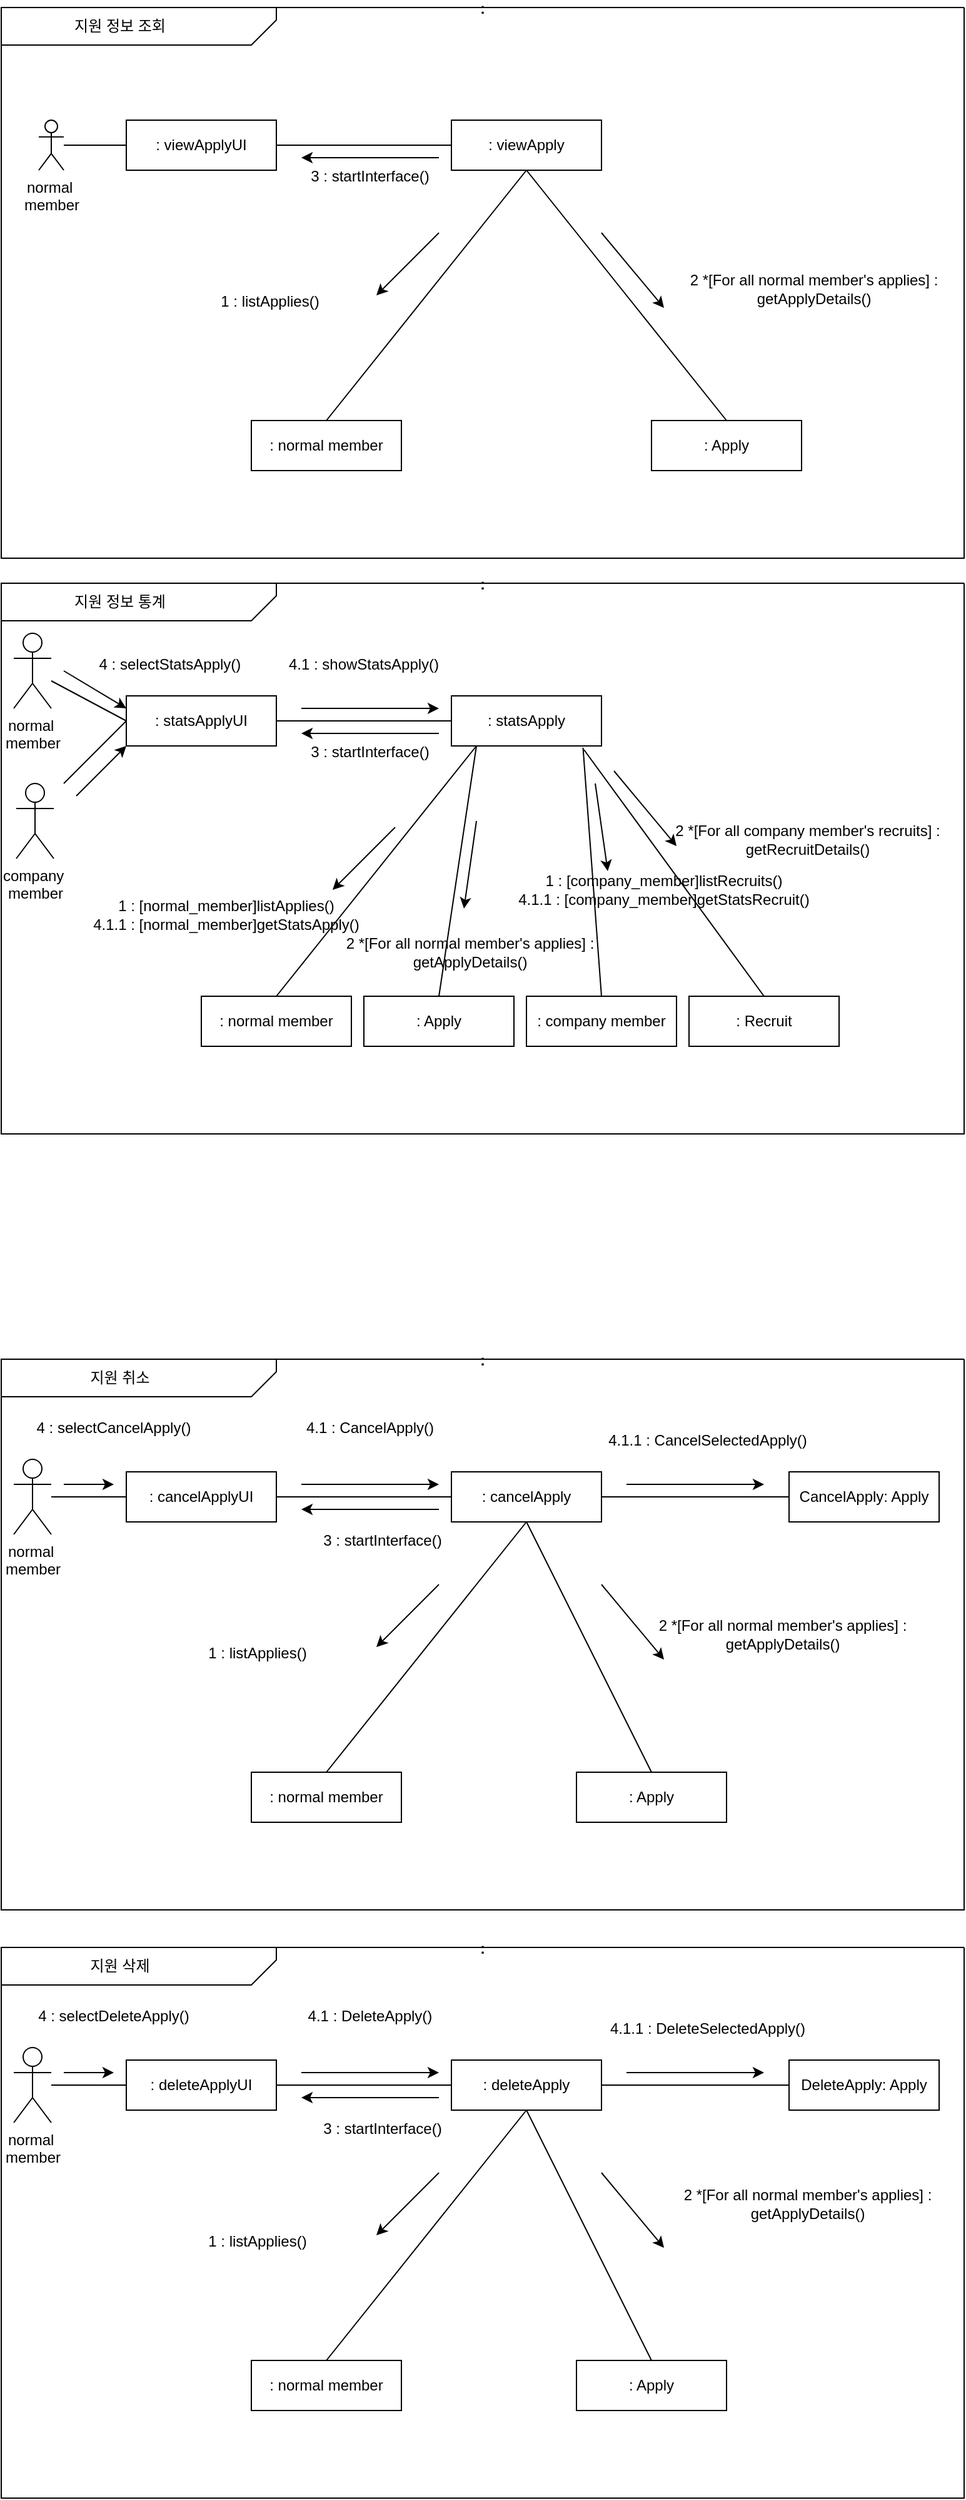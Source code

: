 <mxfile version="21.2.9" type="device">
  <diagram name="Page-1" id="UMQkBE6krPrK43pvELT0">
    <mxGraphModel dx="1290" dy="549" grid="1" gridSize="10" guides="1" tooltips="1" connect="1" arrows="1" fold="1" page="1" pageScale="1" pageWidth="850" pageHeight="1100" math="0" shadow="0">
      <root>
        <mxCell id="0" />
        <mxCell id="1" parent="0" />
        <mxCell id="MRpyA0HjAfCM7oRFYHJ--1" value=":" style="swimlane;startSize=0;" parent="1" vertex="1">
          <mxGeometry x="40" y="40" width="770" height="440" as="geometry" />
        </mxCell>
        <mxCell id="MRpyA0HjAfCM7oRFYHJ--2" value="" style="verticalLabelPosition=bottom;verticalAlign=top;html=1;shape=card;whiteSpace=wrap;size=20;arcSize=12;rotation=-180;" parent="MRpyA0HjAfCM7oRFYHJ--1" vertex="1">
          <mxGeometry width="220" height="30" as="geometry" />
        </mxCell>
        <mxCell id="MRpyA0HjAfCM7oRFYHJ--3" value="지원 정보 조회" style="text;html=1;strokeColor=none;fillColor=none;align=center;verticalAlign=middle;whiteSpace=wrap;rounded=0;" parent="MRpyA0HjAfCM7oRFYHJ--1" vertex="1">
          <mxGeometry width="190" height="30" as="geometry" />
        </mxCell>
        <mxCell id="MRpyA0HjAfCM7oRFYHJ--4" value=": normal member" style="rounded=0;whiteSpace=wrap;html=1;" parent="MRpyA0HjAfCM7oRFYHJ--1" vertex="1">
          <mxGeometry x="200" y="330" width="120" height="40" as="geometry" />
        </mxCell>
        <mxCell id="MRpyA0HjAfCM7oRFYHJ--5" value=": viewApplyUI" style="rounded=0;whiteSpace=wrap;html=1;" parent="MRpyA0HjAfCM7oRFYHJ--1" vertex="1">
          <mxGeometry x="100" y="90" width="120" height="40" as="geometry" />
        </mxCell>
        <mxCell id="MRpyA0HjAfCM7oRFYHJ--6" value=": viewApply" style="rounded=0;whiteSpace=wrap;html=1;" parent="MRpyA0HjAfCM7oRFYHJ--1" vertex="1">
          <mxGeometry x="360" y="90" width="120" height="40" as="geometry" />
        </mxCell>
        <mxCell id="MRpyA0HjAfCM7oRFYHJ--7" value=": Apply" style="rounded=0;whiteSpace=wrap;html=1;" parent="MRpyA0HjAfCM7oRFYHJ--1" vertex="1">
          <mxGeometry x="520" y="330" width="120" height="40" as="geometry" />
        </mxCell>
        <mxCell id="MRpyA0HjAfCM7oRFYHJ--9" value="" style="endArrow=none;html=1;rounded=0;entryX=0;entryY=0.5;entryDx=0;entryDy=0;exitX=1;exitY=0.5;exitDx=0;exitDy=0;" parent="MRpyA0HjAfCM7oRFYHJ--1" source="MRpyA0HjAfCM7oRFYHJ--5" target="MRpyA0HjAfCM7oRFYHJ--6" edge="1">
          <mxGeometry width="50" height="50" relative="1" as="geometry">
            <mxPoint x="220" y="110" as="sourcePoint" />
            <mxPoint x="270" y="60" as="targetPoint" />
          </mxGeometry>
        </mxCell>
        <mxCell id="MRpyA0HjAfCM7oRFYHJ--10" value="" style="endArrow=none;html=1;rounded=0;exitX=0.5;exitY=0;exitDx=0;exitDy=0;entryX=0.5;entryY=1;entryDx=0;entryDy=0;" parent="MRpyA0HjAfCM7oRFYHJ--1" source="MRpyA0HjAfCM7oRFYHJ--4" target="MRpyA0HjAfCM7oRFYHJ--6" edge="1">
          <mxGeometry width="50" height="50" relative="1" as="geometry">
            <mxPoint x="370" y="180" as="sourcePoint" />
            <mxPoint x="420" y="130" as="targetPoint" />
          </mxGeometry>
        </mxCell>
        <mxCell id="MRpyA0HjAfCM7oRFYHJ--11" value="" style="endArrow=none;html=1;rounded=0;entryX=0.5;entryY=1;entryDx=0;entryDy=0;exitX=0.5;exitY=0;exitDx=0;exitDy=0;" parent="MRpyA0HjAfCM7oRFYHJ--1" source="MRpyA0HjAfCM7oRFYHJ--7" target="MRpyA0HjAfCM7oRFYHJ--6" edge="1">
          <mxGeometry width="50" height="50" relative="1" as="geometry">
            <mxPoint x="510" y="270" as="sourcePoint" />
            <mxPoint x="560" y="220" as="targetPoint" />
          </mxGeometry>
        </mxCell>
        <mxCell id="MRpyA0HjAfCM7oRFYHJ--16" value="" style="endArrow=classic;html=1;rounded=0;" parent="MRpyA0HjAfCM7oRFYHJ--1" edge="1">
          <mxGeometry width="50" height="50" relative="1" as="geometry">
            <mxPoint x="350" y="180" as="sourcePoint" />
            <mxPoint x="300" y="230" as="targetPoint" />
          </mxGeometry>
        </mxCell>
        <mxCell id="MRpyA0HjAfCM7oRFYHJ--17" value="1 : listApplies()" style="text;html=1;strokeColor=none;fillColor=none;align=center;verticalAlign=middle;whiteSpace=wrap;rounded=0;" parent="MRpyA0HjAfCM7oRFYHJ--1" vertex="1">
          <mxGeometry x="140" y="220" width="150" height="30" as="geometry" />
        </mxCell>
        <mxCell id="MRpyA0HjAfCM7oRFYHJ--19" value="" style="endArrow=classic;html=1;rounded=0;" parent="MRpyA0HjAfCM7oRFYHJ--1" edge="1">
          <mxGeometry width="50" height="50" relative="1" as="geometry">
            <mxPoint x="335" y="120" as="sourcePoint" />
            <mxPoint x="240" y="120" as="targetPoint" />
            <Array as="points">
              <mxPoint x="350" y="120" />
            </Array>
          </mxGeometry>
        </mxCell>
        <mxCell id="MRpyA0HjAfCM7oRFYHJ--20" value="3 : startInterface()" style="text;html=1;strokeColor=none;fillColor=none;align=center;verticalAlign=middle;whiteSpace=wrap;rounded=0;" parent="MRpyA0HjAfCM7oRFYHJ--1" vertex="1">
          <mxGeometry x="230" y="120" width="130" height="30" as="geometry" />
        </mxCell>
        <mxCell id="MRpyA0HjAfCM7oRFYHJ--23" value="2 *[For all normal member&#39;s applies] :&lt;br&gt;getApplyDetails()" style="text;html=1;strokeColor=none;fillColor=none;align=center;verticalAlign=middle;whiteSpace=wrap;rounded=0;" parent="MRpyA0HjAfCM7oRFYHJ--1" vertex="1">
          <mxGeometry x="540" y="210" width="220" height="30" as="geometry" />
        </mxCell>
        <mxCell id="MRpyA0HjAfCM7oRFYHJ--25" value="" style="endArrow=classic;html=1;rounded=0;" parent="MRpyA0HjAfCM7oRFYHJ--1" edge="1">
          <mxGeometry width="50" height="50" relative="1" as="geometry">
            <mxPoint x="480" y="180" as="sourcePoint" />
            <mxPoint x="530" y="240" as="targetPoint" />
          </mxGeometry>
        </mxCell>
        <mxCell id="xv8YVC26GJG0TAAyEdTk-1" value="normal&amp;nbsp;&lt;br&gt;member" style="shape=umlActor;verticalLabelPosition=bottom;verticalAlign=top;html=1;outlineConnect=0;" parent="MRpyA0HjAfCM7oRFYHJ--1" vertex="1">
          <mxGeometry x="30" y="90" width="20" height="40" as="geometry" />
        </mxCell>
        <mxCell id="xv8YVC26GJG0TAAyEdTk-2" value="" style="endArrow=none;html=1;rounded=0;entryX=0;entryY=0.5;entryDx=0;entryDy=0;" parent="MRpyA0HjAfCM7oRFYHJ--1" source="xv8YVC26GJG0TAAyEdTk-1" target="MRpyA0HjAfCM7oRFYHJ--5" edge="1">
          <mxGeometry width="50" height="50" relative="1" as="geometry">
            <mxPoint x="50" y="160" as="sourcePoint" />
            <mxPoint x="100" y="110" as="targetPoint" />
          </mxGeometry>
        </mxCell>
        <mxCell id="MRpyA0HjAfCM7oRFYHJ--62" value=":" style="swimlane;startSize=0;" parent="1" vertex="1">
          <mxGeometry x="40" y="500" width="770" height="440" as="geometry" />
        </mxCell>
        <mxCell id="MRpyA0HjAfCM7oRFYHJ--63" value="" style="verticalLabelPosition=bottom;verticalAlign=top;html=1;shape=card;whiteSpace=wrap;size=20;arcSize=12;rotation=-180;" parent="MRpyA0HjAfCM7oRFYHJ--62" vertex="1">
          <mxGeometry width="220" height="30" as="geometry" />
        </mxCell>
        <mxCell id="MRpyA0HjAfCM7oRFYHJ--64" value="지원 정보 통계" style="text;html=1;strokeColor=none;fillColor=none;align=center;verticalAlign=middle;whiteSpace=wrap;rounded=0;" parent="MRpyA0HjAfCM7oRFYHJ--62" vertex="1">
          <mxGeometry width="190" height="30" as="geometry" />
        </mxCell>
        <mxCell id="MRpyA0HjAfCM7oRFYHJ--65" value=": normal member" style="rounded=0;whiteSpace=wrap;html=1;" parent="MRpyA0HjAfCM7oRFYHJ--62" vertex="1">
          <mxGeometry x="160" y="330" width="120" height="40" as="geometry" />
        </mxCell>
        <mxCell id="MRpyA0HjAfCM7oRFYHJ--66" value=": statsApplyUI" style="rounded=0;whiteSpace=wrap;html=1;" parent="MRpyA0HjAfCM7oRFYHJ--62" vertex="1">
          <mxGeometry x="100" y="90" width="120" height="40" as="geometry" />
        </mxCell>
        <mxCell id="MRpyA0HjAfCM7oRFYHJ--67" value=": statsApply" style="rounded=0;whiteSpace=wrap;html=1;" parent="MRpyA0HjAfCM7oRFYHJ--62" vertex="1">
          <mxGeometry x="360" y="90" width="120" height="40" as="geometry" />
        </mxCell>
        <mxCell id="MRpyA0HjAfCM7oRFYHJ--68" value=": Recruit" style="rounded=0;whiteSpace=wrap;html=1;" parent="MRpyA0HjAfCM7oRFYHJ--62" vertex="1">
          <mxGeometry x="550" y="330" width="120" height="40" as="geometry" />
        </mxCell>
        <mxCell id="MRpyA0HjAfCM7oRFYHJ--69" value="" style="endArrow=none;html=1;rounded=0;entryX=0;entryY=0.5;entryDx=0;entryDy=0;exitX=1;exitY=0.5;exitDx=0;exitDy=0;" parent="MRpyA0HjAfCM7oRFYHJ--62" source="MRpyA0HjAfCM7oRFYHJ--66" target="MRpyA0HjAfCM7oRFYHJ--67" edge="1">
          <mxGeometry width="50" height="50" relative="1" as="geometry">
            <mxPoint x="220" y="110" as="sourcePoint" />
            <mxPoint x="270" y="60" as="targetPoint" />
          </mxGeometry>
        </mxCell>
        <mxCell id="MRpyA0HjAfCM7oRFYHJ--70" value="" style="endArrow=none;html=1;rounded=0;exitX=0.5;exitY=0;exitDx=0;exitDy=0;entryX=0.5;entryY=1;entryDx=0;entryDy=0;" parent="MRpyA0HjAfCM7oRFYHJ--62" source="MRpyA0HjAfCM7oRFYHJ--65" edge="1">
          <mxGeometry width="50" height="50" relative="1" as="geometry">
            <mxPoint x="330" y="180" as="sourcePoint" />
            <mxPoint x="380" y="130" as="targetPoint" />
          </mxGeometry>
        </mxCell>
        <mxCell id="MRpyA0HjAfCM7oRFYHJ--71" value="" style="endArrow=none;html=1;rounded=0;entryX=0.883;entryY=1.075;entryDx=0;entryDy=0;exitX=0.5;exitY=0;exitDx=0;exitDy=0;entryPerimeter=0;" parent="MRpyA0HjAfCM7oRFYHJ--62" source="MRpyA0HjAfCM7oRFYHJ--68" target="MRpyA0HjAfCM7oRFYHJ--67" edge="1">
          <mxGeometry width="50" height="50" relative="1" as="geometry">
            <mxPoint x="530" y="270" as="sourcePoint" />
            <mxPoint x="440" y="130" as="targetPoint" />
          </mxGeometry>
        </mxCell>
        <mxCell id="MRpyA0HjAfCM7oRFYHJ--72" value="" style="endArrow=classic;html=1;rounded=0;" parent="MRpyA0HjAfCM7oRFYHJ--62" edge="1">
          <mxGeometry width="50" height="50" relative="1" as="geometry">
            <mxPoint x="315" y="195" as="sourcePoint" />
            <mxPoint x="265" y="245" as="targetPoint" />
          </mxGeometry>
        </mxCell>
        <mxCell id="MRpyA0HjAfCM7oRFYHJ--73" value="1 : [company_member]listRecruits()&lt;br&gt;4.1.1 : [company_member]getStatsRecruit()" style="text;html=1;strokeColor=none;fillColor=none;align=center;verticalAlign=middle;whiteSpace=wrap;rounded=0;" parent="MRpyA0HjAfCM7oRFYHJ--62" vertex="1">
          <mxGeometry x="410" y="230" width="240" height="30" as="geometry" />
        </mxCell>
        <mxCell id="MRpyA0HjAfCM7oRFYHJ--74" value="" style="endArrow=classic;html=1;rounded=0;" parent="MRpyA0HjAfCM7oRFYHJ--62" edge="1">
          <mxGeometry width="50" height="50" relative="1" as="geometry">
            <mxPoint x="335" y="120" as="sourcePoint" />
            <mxPoint x="240" y="120" as="targetPoint" />
            <Array as="points">
              <mxPoint x="350" y="120" />
            </Array>
          </mxGeometry>
        </mxCell>
        <mxCell id="MRpyA0HjAfCM7oRFYHJ--75" value="3 : startInterface()" style="text;html=1;strokeColor=none;fillColor=none;align=center;verticalAlign=middle;whiteSpace=wrap;rounded=0;" parent="MRpyA0HjAfCM7oRFYHJ--62" vertex="1">
          <mxGeometry x="230" y="120" width="130" height="30" as="geometry" />
        </mxCell>
        <mxCell id="MRpyA0HjAfCM7oRFYHJ--76" value="" style="endArrow=classic;html=1;rounded=0;" parent="MRpyA0HjAfCM7oRFYHJ--62" edge="1">
          <mxGeometry width="50" height="50" relative="1" as="geometry">
            <mxPoint x="240" y="100" as="sourcePoint" />
            <mxPoint x="350" y="100" as="targetPoint" />
          </mxGeometry>
        </mxCell>
        <mxCell id="MRpyA0HjAfCM7oRFYHJ--77" value="4.1 : showStatsApply()" style="text;html=1;strokeColor=none;fillColor=none;align=center;verticalAlign=middle;whiteSpace=wrap;rounded=0;" parent="MRpyA0HjAfCM7oRFYHJ--62" vertex="1">
          <mxGeometry x="220" y="50" width="140" height="30" as="geometry" />
        </mxCell>
        <mxCell id="MRpyA0HjAfCM7oRFYHJ--78" value="2 *[For all normal member&#39;s applies] :&lt;br&gt;getApplyDetails()" style="text;html=1;strokeColor=none;fillColor=none;align=center;verticalAlign=middle;whiteSpace=wrap;rounded=0;" parent="MRpyA0HjAfCM7oRFYHJ--62" vertex="1">
          <mxGeometry x="260" y="280" width="230" height="30" as="geometry" />
        </mxCell>
        <mxCell id="MRpyA0HjAfCM7oRFYHJ--79" value="" style="endArrow=classic;html=1;rounded=0;" parent="MRpyA0HjAfCM7oRFYHJ--62" edge="1">
          <mxGeometry width="50" height="50" relative="1" as="geometry">
            <mxPoint x="490" y="150" as="sourcePoint" />
            <mxPoint x="540" y="210" as="targetPoint" />
          </mxGeometry>
        </mxCell>
        <mxCell id="MRpyA0HjAfCM7oRFYHJ--80" value="normal&amp;nbsp;&lt;br&gt;member" style="shape=umlActor;verticalLabelPosition=bottom;verticalAlign=top;html=1;outlineConnect=0;" parent="MRpyA0HjAfCM7oRFYHJ--62" vertex="1">
          <mxGeometry x="10" y="40" width="30" height="60" as="geometry" />
        </mxCell>
        <mxCell id="MRpyA0HjAfCM7oRFYHJ--81" value="" style="endArrow=none;html=1;rounded=0;" parent="MRpyA0HjAfCM7oRFYHJ--62" source="MRpyA0HjAfCM7oRFYHJ--80" edge="1">
          <mxGeometry width="50" height="50" relative="1" as="geometry">
            <mxPoint x="50" y="160" as="sourcePoint" />
            <mxPoint x="100" y="110" as="targetPoint" />
          </mxGeometry>
        </mxCell>
        <mxCell id="MRpyA0HjAfCM7oRFYHJ--83" value="4 : selectStatsApply()" style="text;html=1;strokeColor=none;fillColor=none;align=center;verticalAlign=middle;whiteSpace=wrap;rounded=0;" parent="MRpyA0HjAfCM7oRFYHJ--62" vertex="1">
          <mxGeometry x="50" y="50" width="170" height="30" as="geometry" />
        </mxCell>
        <mxCell id="xv8YVC26GJG0TAAyEdTk-6" value="company&amp;nbsp;&lt;br&gt;member" style="shape=umlActor;verticalLabelPosition=bottom;verticalAlign=top;html=1;outlineConnect=0;" parent="MRpyA0HjAfCM7oRFYHJ--62" vertex="1">
          <mxGeometry x="12" y="160" width="30" height="60" as="geometry" />
        </mxCell>
        <mxCell id="xv8YVC26GJG0TAAyEdTk-12" value=": company member" style="rounded=0;whiteSpace=wrap;html=1;" parent="MRpyA0HjAfCM7oRFYHJ--62" vertex="1">
          <mxGeometry x="420" y="330" width="120" height="40" as="geometry" />
        </mxCell>
        <mxCell id="xv8YVC26GJG0TAAyEdTk-13" value="" style="endArrow=none;html=1;rounded=0;exitX=0.5;exitY=0;exitDx=0;exitDy=0;entryX=0.877;entryY=1.035;entryDx=0;entryDy=0;entryPerimeter=0;" parent="MRpyA0HjAfCM7oRFYHJ--62" source="xv8YVC26GJG0TAAyEdTk-12" target="MRpyA0HjAfCM7oRFYHJ--67" edge="1">
          <mxGeometry width="50" height="50" relative="1" as="geometry">
            <mxPoint x="590" y="180" as="sourcePoint" />
            <mxPoint x="490" y="130" as="targetPoint" />
          </mxGeometry>
        </mxCell>
        <mxCell id="xv8YVC26GJG0TAAyEdTk-15" value="1 : [normal_member]listApplies()&lt;br&gt;4.1.1 : [normal_member]getStatsApply()" style="text;html=1;strokeColor=none;fillColor=none;align=center;verticalAlign=middle;whiteSpace=wrap;rounded=0;" parent="MRpyA0HjAfCM7oRFYHJ--62" vertex="1">
          <mxGeometry x="70" y="250" width="220" height="30" as="geometry" />
        </mxCell>
        <mxCell id="xv8YVC26GJG0TAAyEdTk-48" value="" style="endArrow=classic;html=1;rounded=0;entryX=0;entryY=0.25;entryDx=0;entryDy=0;" parent="MRpyA0HjAfCM7oRFYHJ--62" target="MRpyA0HjAfCM7oRFYHJ--66" edge="1">
          <mxGeometry width="50" height="50" relative="1" as="geometry">
            <mxPoint x="50" y="70" as="sourcePoint" />
            <mxPoint x="100" y="20" as="targetPoint" />
          </mxGeometry>
        </mxCell>
        <mxCell id="xv8YVC26GJG0TAAyEdTk-49" value="" style="endArrow=none;html=1;rounded=0;" parent="MRpyA0HjAfCM7oRFYHJ--62" edge="1">
          <mxGeometry width="50" height="50" relative="1" as="geometry">
            <mxPoint x="50" y="160" as="sourcePoint" />
            <mxPoint x="100" y="110" as="targetPoint" />
          </mxGeometry>
        </mxCell>
        <mxCell id="xv8YVC26GJG0TAAyEdTk-52" value="" style="endArrow=classic;html=1;rounded=0;" parent="MRpyA0HjAfCM7oRFYHJ--62" edge="1">
          <mxGeometry width="50" height="50" relative="1" as="geometry">
            <mxPoint x="60" y="170" as="sourcePoint" />
            <mxPoint x="100" y="130" as="targetPoint" />
          </mxGeometry>
        </mxCell>
        <mxCell id="xv8YVC26GJG0TAAyEdTk-55" value="" style="endArrow=none;html=1;rounded=0;entryX=0.5;entryY=1;entryDx=0;entryDy=0;exitX=0.5;exitY=0;exitDx=0;exitDy=0;" parent="MRpyA0HjAfCM7oRFYHJ--62" source="xv8YVC26GJG0TAAyEdTk-56" edge="1">
          <mxGeometry width="50" height="50" relative="1" as="geometry">
            <mxPoint x="470" y="270" as="sourcePoint" />
            <mxPoint x="380" y="130" as="targetPoint" />
          </mxGeometry>
        </mxCell>
        <mxCell id="xv8YVC26GJG0TAAyEdTk-56" value=": Apply" style="rounded=0;whiteSpace=wrap;html=1;" parent="MRpyA0HjAfCM7oRFYHJ--62" vertex="1">
          <mxGeometry x="290" y="330" width="120" height="40" as="geometry" />
        </mxCell>
        <mxCell id="xv8YVC26GJG0TAAyEdTk-58" value="" style="endArrow=classic;html=1;rounded=0;" parent="MRpyA0HjAfCM7oRFYHJ--62" edge="1">
          <mxGeometry width="50" height="50" relative="1" as="geometry">
            <mxPoint x="380" y="190" as="sourcePoint" />
            <mxPoint x="370" y="260" as="targetPoint" />
          </mxGeometry>
        </mxCell>
        <mxCell id="xv8YVC26GJG0TAAyEdTk-59" value="" style="endArrow=classic;html=1;rounded=0;" parent="MRpyA0HjAfCM7oRFYHJ--62" edge="1">
          <mxGeometry width="50" height="50" relative="1" as="geometry">
            <mxPoint x="475" y="160" as="sourcePoint" />
            <mxPoint x="485" y="230" as="targetPoint" />
          </mxGeometry>
        </mxCell>
        <mxCell id="xv8YVC26GJG0TAAyEdTk-61" value="2 *[For all company member&#39;s recruits] :&lt;br&gt;getRecruitDetails()" style="text;html=1;strokeColor=none;fillColor=none;align=center;verticalAlign=middle;whiteSpace=wrap;rounded=0;" parent="MRpyA0HjAfCM7oRFYHJ--62" vertex="1">
          <mxGeometry x="530" y="190" width="230" height="30" as="geometry" />
        </mxCell>
        <mxCell id="lS0HT1EkmJT0XIqga6kz-1" value=":" style="swimlane;startSize=0;" parent="1" vertex="1">
          <mxGeometry x="40" y="1120" width="770" height="440" as="geometry" />
        </mxCell>
        <mxCell id="lS0HT1EkmJT0XIqga6kz-2" value="" style="verticalLabelPosition=bottom;verticalAlign=top;html=1;shape=card;whiteSpace=wrap;size=20;arcSize=12;rotation=-180;" parent="lS0HT1EkmJT0XIqga6kz-1" vertex="1">
          <mxGeometry width="220" height="30" as="geometry" />
        </mxCell>
        <mxCell id="lS0HT1EkmJT0XIqga6kz-3" value="지원 취소" style="text;html=1;strokeColor=none;fillColor=none;align=center;verticalAlign=middle;whiteSpace=wrap;rounded=0;" parent="lS0HT1EkmJT0XIqga6kz-1" vertex="1">
          <mxGeometry width="190" height="30" as="geometry" />
        </mxCell>
        <mxCell id="lS0HT1EkmJT0XIqga6kz-4" value=": normal member" style="rounded=0;whiteSpace=wrap;html=1;" parent="lS0HT1EkmJT0XIqga6kz-1" vertex="1">
          <mxGeometry x="200" y="330" width="120" height="40" as="geometry" />
        </mxCell>
        <mxCell id="lS0HT1EkmJT0XIqga6kz-5" value=": cancelApplyUI" style="rounded=0;whiteSpace=wrap;html=1;" parent="lS0HT1EkmJT0XIqga6kz-1" vertex="1">
          <mxGeometry x="100" y="90" width="120" height="40" as="geometry" />
        </mxCell>
        <mxCell id="lS0HT1EkmJT0XIqga6kz-6" value=": cancelApply" style="rounded=0;whiteSpace=wrap;html=1;" parent="lS0HT1EkmJT0XIqga6kz-1" vertex="1">
          <mxGeometry x="360" y="90" width="120" height="40" as="geometry" />
        </mxCell>
        <mxCell id="lS0HT1EkmJT0XIqga6kz-7" value=": Apply" style="rounded=0;whiteSpace=wrap;html=1;" parent="lS0HT1EkmJT0XIqga6kz-1" vertex="1">
          <mxGeometry x="460" y="330" width="120" height="40" as="geometry" />
        </mxCell>
        <mxCell id="lS0HT1EkmJT0XIqga6kz-8" value="" style="endArrow=none;html=1;rounded=0;entryX=0;entryY=0.5;entryDx=0;entryDy=0;exitX=1;exitY=0.5;exitDx=0;exitDy=0;" parent="lS0HT1EkmJT0XIqga6kz-1" source="lS0HT1EkmJT0XIqga6kz-5" target="lS0HT1EkmJT0XIqga6kz-6" edge="1">
          <mxGeometry width="50" height="50" relative="1" as="geometry">
            <mxPoint x="220" y="110" as="sourcePoint" />
            <mxPoint x="270" y="60" as="targetPoint" />
          </mxGeometry>
        </mxCell>
        <mxCell id="lS0HT1EkmJT0XIqga6kz-9" value="" style="endArrow=none;html=1;rounded=0;exitX=0.5;exitY=0;exitDx=0;exitDy=0;entryX=0.5;entryY=1;entryDx=0;entryDy=0;" parent="lS0HT1EkmJT0XIqga6kz-1" source="lS0HT1EkmJT0XIqga6kz-4" target="lS0HT1EkmJT0XIqga6kz-6" edge="1">
          <mxGeometry width="50" height="50" relative="1" as="geometry">
            <mxPoint x="370" y="180" as="sourcePoint" />
            <mxPoint x="420" y="130" as="targetPoint" />
          </mxGeometry>
        </mxCell>
        <mxCell id="lS0HT1EkmJT0XIqga6kz-10" value="" style="endArrow=none;html=1;rounded=0;entryX=0.5;entryY=1;entryDx=0;entryDy=0;exitX=0.5;exitY=0;exitDx=0;exitDy=0;" parent="lS0HT1EkmJT0XIqga6kz-1" source="lS0HT1EkmJT0XIqga6kz-7" target="lS0HT1EkmJT0XIqga6kz-6" edge="1">
          <mxGeometry width="50" height="50" relative="1" as="geometry">
            <mxPoint x="510" y="270" as="sourcePoint" />
            <mxPoint x="560" y="220" as="targetPoint" />
          </mxGeometry>
        </mxCell>
        <mxCell id="lS0HT1EkmJT0XIqga6kz-11" value="" style="endArrow=classic;html=1;rounded=0;" parent="lS0HT1EkmJT0XIqga6kz-1" edge="1">
          <mxGeometry width="50" height="50" relative="1" as="geometry">
            <mxPoint x="350" y="180" as="sourcePoint" />
            <mxPoint x="300" y="230" as="targetPoint" />
          </mxGeometry>
        </mxCell>
        <mxCell id="lS0HT1EkmJT0XIqga6kz-12" value="1 : listApplies()" style="text;html=1;strokeColor=none;fillColor=none;align=center;verticalAlign=middle;whiteSpace=wrap;rounded=0;" parent="lS0HT1EkmJT0XIqga6kz-1" vertex="1">
          <mxGeometry x="120" y="220" width="170" height="30" as="geometry" />
        </mxCell>
        <mxCell id="lS0HT1EkmJT0XIqga6kz-13" value="" style="endArrow=classic;html=1;rounded=0;" parent="lS0HT1EkmJT0XIqga6kz-1" edge="1">
          <mxGeometry width="50" height="50" relative="1" as="geometry">
            <mxPoint x="335" y="120" as="sourcePoint" />
            <mxPoint x="240" y="120" as="targetPoint" />
            <Array as="points">
              <mxPoint x="350" y="120" />
            </Array>
          </mxGeometry>
        </mxCell>
        <mxCell id="lS0HT1EkmJT0XIqga6kz-14" value="3 : startInterface()" style="text;html=1;strokeColor=none;fillColor=none;align=center;verticalAlign=middle;whiteSpace=wrap;rounded=0;" parent="lS0HT1EkmJT0XIqga6kz-1" vertex="1">
          <mxGeometry x="230" y="130" width="150" height="30" as="geometry" />
        </mxCell>
        <mxCell id="lS0HT1EkmJT0XIqga6kz-15" value="" style="endArrow=classic;html=1;rounded=0;" parent="lS0HT1EkmJT0XIqga6kz-1" edge="1">
          <mxGeometry width="50" height="50" relative="1" as="geometry">
            <mxPoint x="240" y="100" as="sourcePoint" />
            <mxPoint x="350" y="100" as="targetPoint" />
          </mxGeometry>
        </mxCell>
        <mxCell id="lS0HT1EkmJT0XIqga6kz-16" value="4.1 : CancelApply()" style="text;html=1;strokeColor=none;fillColor=none;align=center;verticalAlign=middle;whiteSpace=wrap;rounded=0;" parent="lS0HT1EkmJT0XIqga6kz-1" vertex="1">
          <mxGeometry x="220" y="40" width="150" height="30" as="geometry" />
        </mxCell>
        <mxCell id="lS0HT1EkmJT0XIqga6kz-17" value="2 *[For all normal member&#39;s applies] :&lt;br&gt;getApplyDetails()" style="text;html=1;strokeColor=none;fillColor=none;align=center;verticalAlign=middle;whiteSpace=wrap;rounded=0;" parent="lS0HT1EkmJT0XIqga6kz-1" vertex="1">
          <mxGeometry x="510" y="205" width="230" height="30" as="geometry" />
        </mxCell>
        <mxCell id="lS0HT1EkmJT0XIqga6kz-18" value="" style="endArrow=classic;html=1;rounded=0;" parent="lS0HT1EkmJT0XIqga6kz-1" edge="1">
          <mxGeometry width="50" height="50" relative="1" as="geometry">
            <mxPoint x="480" y="180" as="sourcePoint" />
            <mxPoint x="530" y="240" as="targetPoint" />
          </mxGeometry>
        </mxCell>
        <mxCell id="lS0HT1EkmJT0XIqga6kz-19" value="normal&amp;nbsp;&lt;br&gt;member" style="shape=umlActor;verticalLabelPosition=bottom;verticalAlign=top;html=1;outlineConnect=0;" parent="lS0HT1EkmJT0XIqga6kz-1" vertex="1">
          <mxGeometry x="10" y="80" width="30" height="60" as="geometry" />
        </mxCell>
        <mxCell id="lS0HT1EkmJT0XIqga6kz-20" value="" style="endArrow=none;html=1;rounded=0;" parent="lS0HT1EkmJT0XIqga6kz-1" source="lS0HT1EkmJT0XIqga6kz-19" edge="1">
          <mxGeometry width="50" height="50" relative="1" as="geometry">
            <mxPoint x="50" y="160" as="sourcePoint" />
            <mxPoint x="100" y="110" as="targetPoint" />
          </mxGeometry>
        </mxCell>
        <mxCell id="lS0HT1EkmJT0XIqga6kz-21" value="" style="endArrow=classic;html=1;rounded=0;" parent="lS0HT1EkmJT0XIqga6kz-1" edge="1">
          <mxGeometry width="50" height="50" relative="1" as="geometry">
            <mxPoint x="50" y="100" as="sourcePoint" />
            <mxPoint x="90" y="100" as="targetPoint" />
          </mxGeometry>
        </mxCell>
        <mxCell id="lS0HT1EkmJT0XIqga6kz-22" value="4 : selectCancelApply()" style="text;html=1;strokeColor=none;fillColor=none;align=center;verticalAlign=middle;whiteSpace=wrap;rounded=0;" parent="lS0HT1EkmJT0XIqga6kz-1" vertex="1">
          <mxGeometry x="10" y="40" width="160" height="30" as="geometry" />
        </mxCell>
        <mxCell id="xv8YVC26GJG0TAAyEdTk-16" value="CancelApply: Apply" style="rounded=0;whiteSpace=wrap;html=1;" parent="lS0HT1EkmJT0XIqga6kz-1" vertex="1">
          <mxGeometry x="630" y="90" width="120" height="40" as="geometry" />
        </mxCell>
        <mxCell id="xv8YVC26GJG0TAAyEdTk-18" value="" style="endArrow=none;html=1;rounded=0;entryX=0;entryY=0.5;entryDx=0;entryDy=0;exitX=1;exitY=0.5;exitDx=0;exitDy=0;" parent="lS0HT1EkmJT0XIqga6kz-1" source="lS0HT1EkmJT0XIqga6kz-6" target="xv8YVC26GJG0TAAyEdTk-16" edge="1">
          <mxGeometry width="50" height="50" relative="1" as="geometry">
            <mxPoint x="480" y="110" as="sourcePoint" />
            <mxPoint x="530" y="60" as="targetPoint" />
          </mxGeometry>
        </mxCell>
        <mxCell id="xv8YVC26GJG0TAAyEdTk-19" value="4.1.1 : CancelSelectedApply()" style="text;html=1;strokeColor=none;fillColor=none;align=center;verticalAlign=middle;whiteSpace=wrap;rounded=0;" parent="lS0HT1EkmJT0XIqga6kz-1" vertex="1">
          <mxGeometry x="470" y="50" width="190" height="30" as="geometry" />
        </mxCell>
        <mxCell id="xv8YVC26GJG0TAAyEdTk-20" value="" style="endArrow=classic;html=1;rounded=0;" parent="lS0HT1EkmJT0XIqga6kz-1" edge="1">
          <mxGeometry width="50" height="50" relative="1" as="geometry">
            <mxPoint x="500" y="100" as="sourcePoint" />
            <mxPoint x="610" y="100" as="targetPoint" />
          </mxGeometry>
        </mxCell>
        <mxCell id="xv8YVC26GJG0TAAyEdTk-21" value=":" style="swimlane;startSize=0;" parent="1" vertex="1">
          <mxGeometry x="40" y="1590" width="770" height="440" as="geometry" />
        </mxCell>
        <mxCell id="xv8YVC26GJG0TAAyEdTk-22" value="" style="verticalLabelPosition=bottom;verticalAlign=top;html=1;shape=card;whiteSpace=wrap;size=20;arcSize=12;rotation=-180;" parent="xv8YVC26GJG0TAAyEdTk-21" vertex="1">
          <mxGeometry width="220" height="30" as="geometry" />
        </mxCell>
        <mxCell id="xv8YVC26GJG0TAAyEdTk-23" value="지원 삭제" style="text;html=1;strokeColor=none;fillColor=none;align=center;verticalAlign=middle;whiteSpace=wrap;rounded=0;" parent="xv8YVC26GJG0TAAyEdTk-21" vertex="1">
          <mxGeometry width="190" height="30" as="geometry" />
        </mxCell>
        <mxCell id="xv8YVC26GJG0TAAyEdTk-24" value=": normal member" style="rounded=0;whiteSpace=wrap;html=1;" parent="xv8YVC26GJG0TAAyEdTk-21" vertex="1">
          <mxGeometry x="200" y="330" width="120" height="40" as="geometry" />
        </mxCell>
        <mxCell id="xv8YVC26GJG0TAAyEdTk-25" value=": deleteApplyUI" style="rounded=0;whiteSpace=wrap;html=1;" parent="xv8YVC26GJG0TAAyEdTk-21" vertex="1">
          <mxGeometry x="100" y="90" width="120" height="40" as="geometry" />
        </mxCell>
        <mxCell id="xv8YVC26GJG0TAAyEdTk-26" value=": deleteApply" style="rounded=0;whiteSpace=wrap;html=1;" parent="xv8YVC26GJG0TAAyEdTk-21" vertex="1">
          <mxGeometry x="360" y="90" width="120" height="40" as="geometry" />
        </mxCell>
        <mxCell id="xv8YVC26GJG0TAAyEdTk-27" value=": Apply" style="rounded=0;whiteSpace=wrap;html=1;" parent="xv8YVC26GJG0TAAyEdTk-21" vertex="1">
          <mxGeometry x="460" y="330" width="120" height="40" as="geometry" />
        </mxCell>
        <mxCell id="xv8YVC26GJG0TAAyEdTk-28" value="" style="endArrow=none;html=1;rounded=0;entryX=0;entryY=0.5;entryDx=0;entryDy=0;exitX=1;exitY=0.5;exitDx=0;exitDy=0;" parent="xv8YVC26GJG0TAAyEdTk-21" source="xv8YVC26GJG0TAAyEdTk-25" target="xv8YVC26GJG0TAAyEdTk-26" edge="1">
          <mxGeometry width="50" height="50" relative="1" as="geometry">
            <mxPoint x="220" y="110" as="sourcePoint" />
            <mxPoint x="270" y="60" as="targetPoint" />
          </mxGeometry>
        </mxCell>
        <mxCell id="xv8YVC26GJG0TAAyEdTk-29" value="" style="endArrow=none;html=1;rounded=0;exitX=0.5;exitY=0;exitDx=0;exitDy=0;entryX=0.5;entryY=1;entryDx=0;entryDy=0;" parent="xv8YVC26GJG0TAAyEdTk-21" source="xv8YVC26GJG0TAAyEdTk-24" target="xv8YVC26GJG0TAAyEdTk-26" edge="1">
          <mxGeometry width="50" height="50" relative="1" as="geometry">
            <mxPoint x="370" y="180" as="sourcePoint" />
            <mxPoint x="420" y="130" as="targetPoint" />
          </mxGeometry>
        </mxCell>
        <mxCell id="xv8YVC26GJG0TAAyEdTk-30" value="" style="endArrow=none;html=1;rounded=0;entryX=0.5;entryY=1;entryDx=0;entryDy=0;exitX=0.5;exitY=0;exitDx=0;exitDy=0;" parent="xv8YVC26GJG0TAAyEdTk-21" source="xv8YVC26GJG0TAAyEdTk-27" target="xv8YVC26GJG0TAAyEdTk-26" edge="1">
          <mxGeometry width="50" height="50" relative="1" as="geometry">
            <mxPoint x="510" y="270" as="sourcePoint" />
            <mxPoint x="560" y="220" as="targetPoint" />
          </mxGeometry>
        </mxCell>
        <mxCell id="xv8YVC26GJG0TAAyEdTk-31" value="" style="endArrow=classic;html=1;rounded=0;" parent="xv8YVC26GJG0TAAyEdTk-21" edge="1">
          <mxGeometry width="50" height="50" relative="1" as="geometry">
            <mxPoint x="350" y="180" as="sourcePoint" />
            <mxPoint x="300" y="230" as="targetPoint" />
          </mxGeometry>
        </mxCell>
        <mxCell id="xv8YVC26GJG0TAAyEdTk-32" value="1 : listApplies()" style="text;html=1;strokeColor=none;fillColor=none;align=center;verticalAlign=middle;whiteSpace=wrap;rounded=0;" parent="xv8YVC26GJG0TAAyEdTk-21" vertex="1">
          <mxGeometry x="120" y="220" width="170" height="30" as="geometry" />
        </mxCell>
        <mxCell id="xv8YVC26GJG0TAAyEdTk-33" value="" style="endArrow=classic;html=1;rounded=0;" parent="xv8YVC26GJG0TAAyEdTk-21" edge="1">
          <mxGeometry width="50" height="50" relative="1" as="geometry">
            <mxPoint x="335" y="120" as="sourcePoint" />
            <mxPoint x="240" y="120" as="targetPoint" />
            <Array as="points">
              <mxPoint x="350" y="120" />
            </Array>
          </mxGeometry>
        </mxCell>
        <mxCell id="xv8YVC26GJG0TAAyEdTk-34" value="3 : startInterface()" style="text;html=1;strokeColor=none;fillColor=none;align=center;verticalAlign=middle;whiteSpace=wrap;rounded=0;" parent="xv8YVC26GJG0TAAyEdTk-21" vertex="1">
          <mxGeometry x="230" y="130" width="150" height="30" as="geometry" />
        </mxCell>
        <mxCell id="xv8YVC26GJG0TAAyEdTk-35" value="" style="endArrow=classic;html=1;rounded=0;" parent="xv8YVC26GJG0TAAyEdTk-21" edge="1">
          <mxGeometry width="50" height="50" relative="1" as="geometry">
            <mxPoint x="240" y="100" as="sourcePoint" />
            <mxPoint x="350" y="100" as="targetPoint" />
          </mxGeometry>
        </mxCell>
        <mxCell id="xv8YVC26GJG0TAAyEdTk-36" value="4.1 : DeleteApply()" style="text;html=1;strokeColor=none;fillColor=none;align=center;verticalAlign=middle;whiteSpace=wrap;rounded=0;" parent="xv8YVC26GJG0TAAyEdTk-21" vertex="1">
          <mxGeometry x="220" y="40" width="150" height="30" as="geometry" />
        </mxCell>
        <mxCell id="xv8YVC26GJG0TAAyEdTk-37" value="2 *[For all normal member&#39;s applies] :&lt;br&gt;getApplyDetails()" style="text;html=1;strokeColor=none;fillColor=none;align=center;verticalAlign=middle;whiteSpace=wrap;rounded=0;" parent="xv8YVC26GJG0TAAyEdTk-21" vertex="1">
          <mxGeometry x="530" y="190" width="230" height="30" as="geometry" />
        </mxCell>
        <mxCell id="xv8YVC26GJG0TAAyEdTk-38" value="" style="endArrow=classic;html=1;rounded=0;" parent="xv8YVC26GJG0TAAyEdTk-21" edge="1">
          <mxGeometry width="50" height="50" relative="1" as="geometry">
            <mxPoint x="480" y="180" as="sourcePoint" />
            <mxPoint x="530" y="240" as="targetPoint" />
          </mxGeometry>
        </mxCell>
        <mxCell id="xv8YVC26GJG0TAAyEdTk-39" value="normal&amp;nbsp;&lt;br&gt;member" style="shape=umlActor;verticalLabelPosition=bottom;verticalAlign=top;html=1;outlineConnect=0;" parent="xv8YVC26GJG0TAAyEdTk-21" vertex="1">
          <mxGeometry x="10" y="80" width="30" height="60" as="geometry" />
        </mxCell>
        <mxCell id="xv8YVC26GJG0TAAyEdTk-40" value="" style="endArrow=none;html=1;rounded=0;" parent="xv8YVC26GJG0TAAyEdTk-21" source="xv8YVC26GJG0TAAyEdTk-39" edge="1">
          <mxGeometry width="50" height="50" relative="1" as="geometry">
            <mxPoint x="50" y="160" as="sourcePoint" />
            <mxPoint x="100" y="110" as="targetPoint" />
          </mxGeometry>
        </mxCell>
        <mxCell id="xv8YVC26GJG0TAAyEdTk-41" value="" style="endArrow=classic;html=1;rounded=0;" parent="xv8YVC26GJG0TAAyEdTk-21" edge="1">
          <mxGeometry width="50" height="50" relative="1" as="geometry">
            <mxPoint x="50" y="100" as="sourcePoint" />
            <mxPoint x="90" y="100" as="targetPoint" />
          </mxGeometry>
        </mxCell>
        <mxCell id="xv8YVC26GJG0TAAyEdTk-42" value="4 : selectDeleteApply()" style="text;html=1;strokeColor=none;fillColor=none;align=center;verticalAlign=middle;whiteSpace=wrap;rounded=0;" parent="xv8YVC26GJG0TAAyEdTk-21" vertex="1">
          <mxGeometry x="10" y="40" width="160" height="30" as="geometry" />
        </mxCell>
        <mxCell id="xv8YVC26GJG0TAAyEdTk-43" value="DeleteApply: Apply" style="rounded=0;whiteSpace=wrap;html=1;" parent="xv8YVC26GJG0TAAyEdTk-21" vertex="1">
          <mxGeometry x="630" y="90" width="120" height="40" as="geometry" />
        </mxCell>
        <mxCell id="xv8YVC26GJG0TAAyEdTk-44" value="" style="endArrow=none;html=1;rounded=0;entryX=0;entryY=0.5;entryDx=0;entryDy=0;exitX=1;exitY=0.5;exitDx=0;exitDy=0;" parent="xv8YVC26GJG0TAAyEdTk-21" source="xv8YVC26GJG0TAAyEdTk-26" target="xv8YVC26GJG0TAAyEdTk-43" edge="1">
          <mxGeometry width="50" height="50" relative="1" as="geometry">
            <mxPoint x="480" y="110" as="sourcePoint" />
            <mxPoint x="530" y="60" as="targetPoint" />
          </mxGeometry>
        </mxCell>
        <mxCell id="xv8YVC26GJG0TAAyEdTk-45" value="4.1.1 : DeleteSelectedApply()" style="text;html=1;strokeColor=none;fillColor=none;align=center;verticalAlign=middle;whiteSpace=wrap;rounded=0;" parent="xv8YVC26GJG0TAAyEdTk-21" vertex="1">
          <mxGeometry x="470" y="50" width="190" height="30" as="geometry" />
        </mxCell>
        <mxCell id="xv8YVC26GJG0TAAyEdTk-46" value="" style="endArrow=classic;html=1;rounded=0;" parent="xv8YVC26GJG0TAAyEdTk-21" edge="1">
          <mxGeometry width="50" height="50" relative="1" as="geometry">
            <mxPoint x="500" y="100" as="sourcePoint" />
            <mxPoint x="610" y="100" as="targetPoint" />
          </mxGeometry>
        </mxCell>
      </root>
    </mxGraphModel>
  </diagram>
</mxfile>

